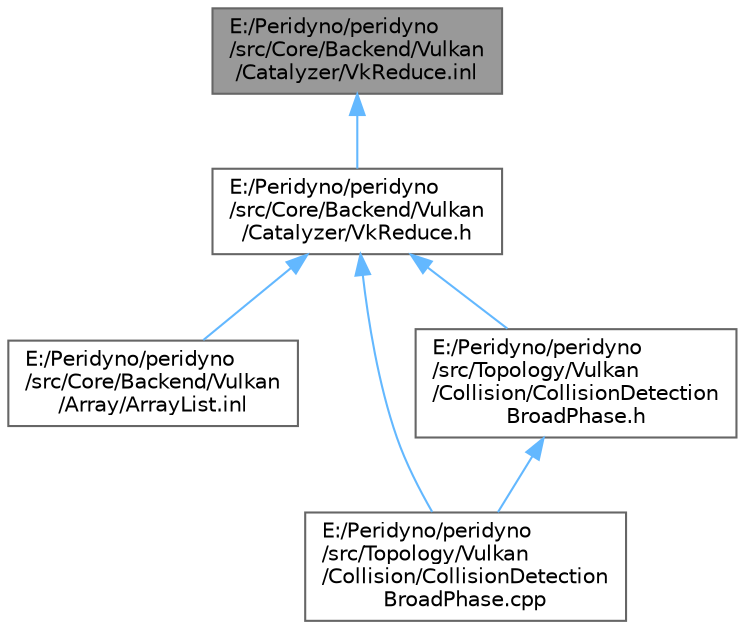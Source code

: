 digraph "E:/Peridyno/peridyno/src/Core/Backend/Vulkan/Catalyzer/VkReduce.inl"
{
 // LATEX_PDF_SIZE
  bgcolor="transparent";
  edge [fontname=Helvetica,fontsize=10,labelfontname=Helvetica,labelfontsize=10];
  node [fontname=Helvetica,fontsize=10,shape=box,height=0.2,width=0.4];
  Node1 [id="Node000001",label="E:/Peridyno/peridyno\l/src/Core/Backend/Vulkan\l/Catalyzer/VkReduce.inl",height=0.2,width=0.4,color="gray40", fillcolor="grey60", style="filled", fontcolor="black",tooltip=" "];
  Node1 -> Node2 [id="edge1_Node000001_Node000002",dir="back",color="steelblue1",style="solid",tooltip=" "];
  Node2 [id="Node000002",label="E:/Peridyno/peridyno\l/src/Core/Backend/Vulkan\l/Catalyzer/VkReduce.h",height=0.2,width=0.4,color="grey40", fillcolor="white", style="filled",URL="$_vk_reduce_8h.html",tooltip=" "];
  Node2 -> Node3 [id="edge2_Node000002_Node000003",dir="back",color="steelblue1",style="solid",tooltip=" "];
  Node3 [id="Node000003",label="E:/Peridyno/peridyno\l/src/Core/Backend/Vulkan\l/Array/ArrayList.inl",height=0.2,width=0.4,color="grey40", fillcolor="white", style="filled",URL="$_vulkan_2_array_2_array_list_8inl.html",tooltip=" "];
  Node2 -> Node4 [id="edge3_Node000002_Node000004",dir="back",color="steelblue1",style="solid",tooltip=" "];
  Node4 [id="Node000004",label="E:/Peridyno/peridyno\l/src/Topology/Vulkan\l/Collision/CollisionDetection\lBroadPhase.cpp",height=0.2,width=0.4,color="grey40", fillcolor="white", style="filled",URL="$_collision_detection_broad_phase_8cpp.html",tooltip=" "];
  Node2 -> Node5 [id="edge4_Node000002_Node000005",dir="back",color="steelblue1",style="solid",tooltip=" "];
  Node5 [id="Node000005",label="E:/Peridyno/peridyno\l/src/Topology/Vulkan\l/Collision/CollisionDetection\lBroadPhase.h",height=0.2,width=0.4,color="grey40", fillcolor="white", style="filled",URL="$_vulkan_2_collision_2_collision_detection_broad_phase_8h.html",tooltip=" "];
  Node5 -> Node4 [id="edge5_Node000005_Node000004",dir="back",color="steelblue1",style="solid",tooltip=" "];
}
